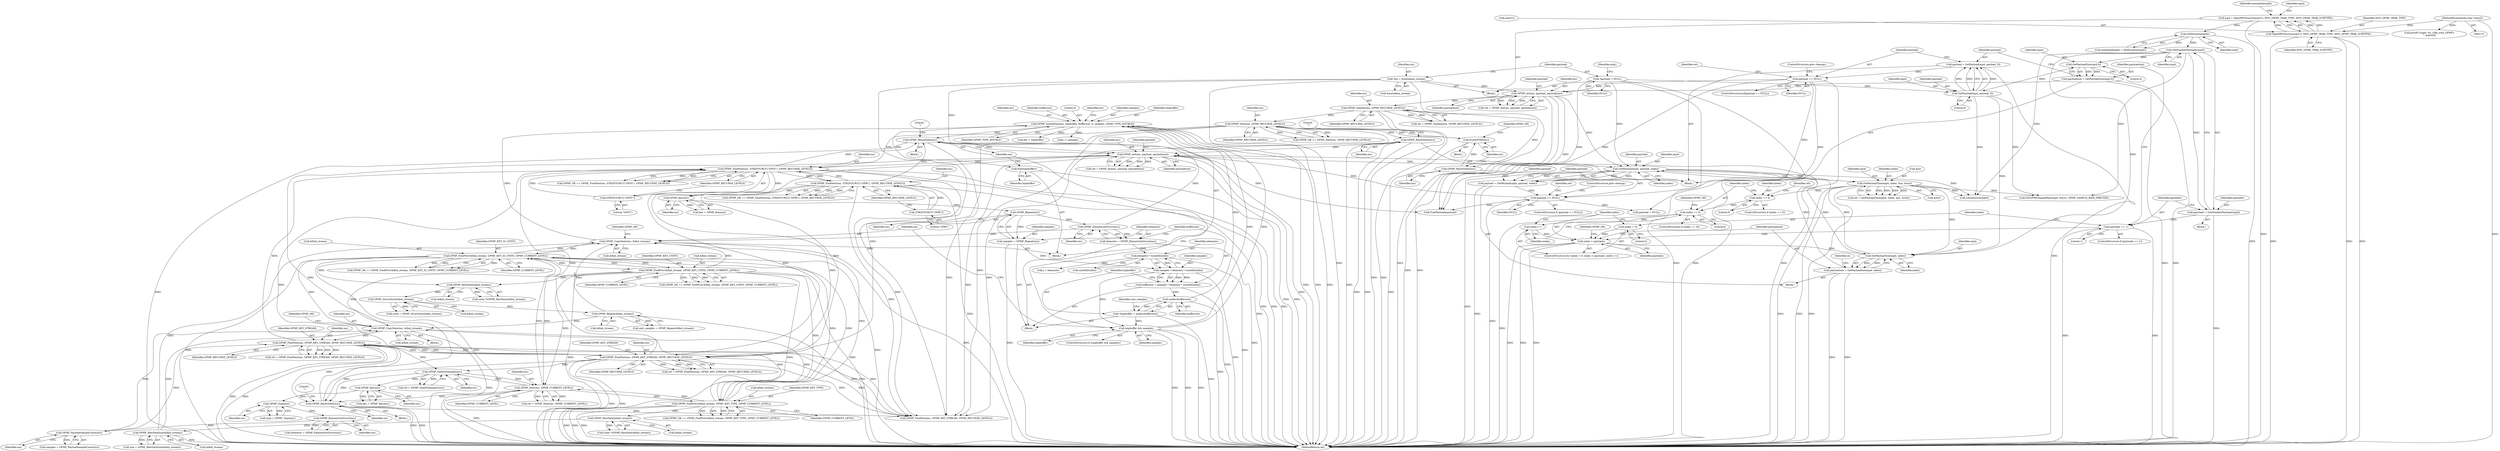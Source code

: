 digraph "0_gpmf-parser_341f12cd5b97ab419e53853ca00176457c9f1681_0@API" {
"1000621" [label="(Call,free(tmpbuffer))"];
"1000576" [label="(Call,GPMF_ScaledData(ms, tmpbuffer, buffersize, 0, samples, GPMF_TYPE_DOUBLE))"];
"1000510" [label="(Call,GPMF_CopyState(ms, &find_stream))"];
"1000476" [label="(Call,GPMF_ElementsInStruct(ms))"];
"1000471" [label="(Call,GPMF_Repeat(ms))"];
"1000466" [label="(Call,GPMF_Key(ms))"];
"1000457" [label="(Call,GPMF_FindNext(ms, STR2FOURCC(\"GPRI\"), GPMF_RECURSE_LEVELS))"];
"1000450" [label="(Call,GPMF_FindNext(ms, STR2FOURCC(\"GPS5\"), GPMF_RECURSE_LEVELS))"];
"1000283" [label="(Call,GPMF_Init(ms, payload, payloadsize))"];
"1000125" [label="(Call,*ms = &metadata_stream)"];
"1000228" [label="(Call,GPMF_ResetState(ms))"];
"1000225" [label="(Call,GPMF_Next(ms, GPMF_RECURSE_LEVELS))"];
"1000221" [label="(Call,PrintGPMF(ms))"];
"1000217" [label="(Call,GPMF_ResetState(ms))"];
"1000206" [label="(Call,GPMF_Validate(ms, GPMF_RECURSE_LEVELS))"];
"1000195" [label="(Call,GPMF_Init(ms, payload, payloadsize))"];
"1000189" [label="(Call,payload == NULL)"];
"1000182" [label="(Call,payload = GetPayload(mp4, payload, 0))"];
"1000184" [label="(Call,GetPayload(mp4, payload, 0))"];
"1000179" [label="(Call,GetPayloadSize(mp4,0))"];
"1000169" [label="(Call,GetNumberPayloads(mp4))"];
"1000158" [label="(Call,GetDuration(mp4))"];
"1000148" [label="(Call,mp4 = OpenMP4Source(argv[1], MOV_GPMF_TRAK_TYPE, MOV_GPMF_TRAK_SUBTYPE))"];
"1000150" [label="(Call,OpenMP4Source(argv[1], MOV_GPMF_TRAK_TYPE, MOV_GPMF_TRAK_SUBTYPE))"];
"1000117" [label="(MethodParameterIn,char *argv[])"];
"1000131" [label="(Call,*payload = NULL)"];
"1000177" [label="(Call,payloadsize = GetPayloadSize(mp4,0))"];
"1000623" [label="(Call,GPMF_ResetState(ms))"];
"1000437" [label="(Call,GPMF_ResetState(ms))"];
"1000310" [label="(Call,GPMF_SeekToSamples(ms))"];
"1000421" [label="(Call,GPMF_FindNext(ms, GPMF_KEY_STREAM, GPMF_RECURSE_LEVELS))"];
"1000335" [label="(Call,GPMF_PayloadSampleCount(ms))"];
"1000330" [label="(Call,GPMF_ElementsInStruct(ms))"];
"1000325" [label="(Call,GPMF_Type(ms))"];
"1000320" [label="(Call,GPMF_Key(ms))"];
"1000350" [label="(Call,GPMF_CopyState(ms, &find_stream))"];
"1000547" [label="(Call,GPMF_Repeat(&find_stream))"];
"1000542" [label="(Call,GPMF_StructSize(&find_stream))"];
"1000536" [label="(Call,GPMF_RawData(&find_stream))"];
"1000518" [label="(Call,GPMF_FindPrev(&find_stream, GPMF_KEY_SI_UNITS, GPMF_CURRENT_LEVEL))"];
"1000525" [label="(Call,GPMF_FindPrev(&find_stream, GPMF_KEY_UNITS, GPMF_CURRENT_LEVEL))"];
"1000434" [label="(Call,GPMF_Next(ms, GPMF_CURRENT_LEVEL))"];
"1000357" [label="(Call,GPMF_FindPrev(&find_stream, GPMF_KEY_TYPE, GPMF_CURRENT_LEVEL))"];
"1000375" [label="(Call,GPMF_RawDataSize(&find_stream))"];
"1000369" [label="(Call,GPMF_RawData(&find_stream))"];
"1000299" [label="(Call,GPMF_FindNext(ms, GPMF_KEY_STREAM, GPMF_RECURSE_LEVELS))"];
"1000263" [label="(Call,payload == NULL)"];
"1000256" [label="(Call,payload = GetPayload(mp4, payload, index))"];
"1000258" [label="(Call,GetPayload(mp4, payload, index))"];
"1000245" [label="(Call,GetPayloadSize(mp4, index))"];
"1000269" [label="(Call,GetPayloadTime(mp4, index, &in, &out))"];
"1000236" [label="(Call,index < payloads)"];
"1000239" [label="(Call,index++)"];
"1000442" [label="(Call,index == 0)"];
"1000293" [label="(Call,index == 0)"];
"1000233" [label="(Call,index = 0)"];
"1000172" [label="(Call,payloads == 1)"];
"1000167" [label="(Call,payloads = GetNumberPayloads(mp4))"];
"1000243" [label="(Call,payloadsize = GetPayloadSize(mp4, index))"];
"1000452" [label="(Call,STR2FOURCC(\"GPS5\"))"];
"1000459" [label="(Call,STR2FOURCC(\"GPRI\"))"];
"1000504" [label="(Call,tmpbuffer && samples)"];
"1000490" [label="(Call,*tmpbuffer = malloc(buffersize))"];
"1000492" [label="(Call,malloc(buffersize))"];
"1000479" [label="(Call,buffersize = samples * elements * sizeof(double))"];
"1000481" [label="(Call,samples * elements * sizeof(double))"];
"1000469" [label="(Call,samples = GPMF_Repeat(ms))"];
"1000483" [label="(Call,elements * sizeof(double))"];
"1000474" [label="(Call,elements = GPMF_ElementsInStruct(ms))"];
"1000283" [label="(Call,GPMF_Init(ms, payload, payloadsize))"];
"1000227" [label="(Identifier,GPMF_RECURSE_LEVELS)"];
"1000576" [label="(Call,GPMF_ScaledData(ms, tmpbuffer, buffersize, 0, samples, GPMF_TYPE_DOUBLE))"];
"1000224" [label="(Identifier,GPMF_OK)"];
"1000204" [label="(Call,ret = GPMF_Validate(ms, GPMF_RECURSE_LEVELS))"];
"1000133" [label="(Identifier,NULL)"];
"1000177" [label="(Call,payloadsize = GetPayloadSize(mp4,0))"];
"1000241" [label="(Block,)"];
"1000438" [label="(Identifier,ms)"];
"1000629" [label="(Identifier,GPMF_OK)"];
"1000226" [label="(Identifier,ms)"];
"1000491" [label="(Identifier,tmpbuffer)"];
"1000443" [label="(Identifier,index)"];
"1000523" [label="(Call,GPMF_OK == GPMF_FindPrev(&find_stream, GPMF_KEY_UNITS, GPMF_CURRENT_LEVEL))"];
"1000507" [label="(Block,)"];
"1000118" [label="(Block,)"];
"1000367" [label="(Call,(char *)GPMF_RawData(&find_stream))"];
"1000536" [label="(Call,GPMF_RawData(&find_stream))"];
"1000623" [label="(Call,GPMF_ResetState(ms))"];
"1000492" [label="(Call,malloc(buffersize))"];
"1000264" [label="(Identifier,payload)"];
"1000458" [label="(Identifier,ms)"];
"1000663" [label="(Call,payload = NULL)"];
"1000484" [label="(Identifier,elements)"];
"1000257" [label="(Identifier,payload)"];
"1000503" [label="(ControlStructure,if (tmpbuffer && samples))"];
"1000357" [label="(Call,GPMF_FindPrev(&find_stream, GPMF_KEY_TYPE, GPMF_CURRENT_LEVEL))"];
"1000335" [label="(Call,GPMF_PayloadSampleCount(ms))"];
"1000630" [label="(Call,GPMF_FindNext(ms, GPMF_KEY_STREAM, GPMF_RECURSE_LEVELS))"];
"1000187" [label="(Literal,0)"];
"1000250" [label="(Identifier,in)"];
"1000272" [label="(Call,&in)"];
"1000369" [label="(Call,GPMF_RawData(&find_stream))"];
"1000604" [label="(Call,j < elements)"];
"1000442" [label="(Call,index == 0)"];
"1000547" [label="(Call,GPMF_Repeat(&find_stream))"];
"1000127" [label="(Call,&metadata_stream)"];
"1000183" [label="(Identifier,payload)"];
"1000510" [label="(Call,GPMF_CopyState(ms, &find_stream))"];
"1000472" [label="(Identifier,ms)"];
"1000302" [label="(Identifier,GPMF_RECURSE_LEVELS)"];
"1000375" [label="(Call,GPMF_RawDataSize(&find_stream))"];
"1000548" [label="(Call,&find_stream)"];
"1000301" [label="(Identifier,GPMF_KEY_STREAM)"];
"1000233" [label="(Call,index = 0)"];
"1000432" [label="(Call,ret = GPMF_Next(ms, GPMF_CURRENT_LEVEL))"];
"1000139" [label="(Call,printf(\"usage: %s <file_with_GPMF>\n\", argv[0]))"];
"1000260" [label="(Identifier,payload)"];
"1000519" [label="(Call,&find_stream)"];
"1000175" [label="(Block,)"];
"1000624" [label="(Identifier,ms)"];
"1000298" [label="(Identifier,ret)"];
"1000180" [label="(Identifier,mp4)"];
"1000497" [label="(Identifier,unit_samples)"];
"1000297" [label="(Call,ret = GPMF_FindNext(ms, GPMF_KEY_STREAM, GPMF_RECURSE_LEVELS))"];
"1000450" [label="(Call,GPMF_FindNext(ms, STR2FOURCC(\"GPS5\"), GPMF_RECURSE_LEVELS))"];
"1000132" [label="(Identifier,payload)"];
"1000268" [label="(Identifier,ret)"];
"1000325" [label="(Call,GPMF_Type(ms))"];
"1000434" [label="(Call,GPMF_Next(ms, GPMF_CURRENT_LEVEL))"];
"1000225" [label="(Call,GPMF_Next(ms, GPMF_RECURSE_LEVELS))"];
"1000308" [label="(Call,ret = GPMF_SeekToSamples(ms))"];
"1000188" [label="(ControlStructure,if(payload == NULL))"];
"1000355" [label="(Call,GPMF_OK == GPMF_FindPrev(&find_stream, GPMF_KEY_TYPE, GPMF_CURRENT_LEVEL))"];
"1000172" [label="(Call,payloads == 1)"];
"1000246" [label="(Identifier,mp4)"];
"1000179" [label="(Call,GetPayloadSize(mp4,0))"];
"1000506" [label="(Identifier,samples)"];
"1000181" [label="(Literal,0)"];
"1000222" [label="(Identifier,ms)"];
"1000131" [label="(Call,*payload = NULL)"];
"1000270" [label="(Identifier,mp4)"];
"1000185" [label="(Identifier,mp4)"];
"1000423" [label="(Identifier,GPMF_KEY_STREAM)"];
"1000460" [label="(Literal,\"GPRI\")"];
"1000361" [label="(Identifier,GPMF_CURRENT_LEVEL)"];
"1000258" [label="(Call,GetPayload(mp4, payload, index))"];
"1000173" [label="(Identifier,payloads)"];
"1000299" [label="(Call,GPMF_FindNext(ms, GPMF_KEY_STREAM, GPMF_RECURSE_LEVELS))"];
"1000330" [label="(Call,GPMF_ElementsInStruct(ms))"];
"1000526" [label="(Call,&find_stream)"];
"1000194" [label="(Identifier,ret)"];
"1000649" [label="(Call,GetGPMFSampleRate(mp4, fourcc, GPMF_SAMPLE_RATE_PRECISE))"];
"1000336" [label="(Identifier,ms)"];
"1000265" [label="(Identifier,NULL)"];
"1000517" [label="(Identifier,GPMF_OK)"];
"1000168" [label="(Identifier,payloads)"];
"1000542" [label="(Call,GPMF_StructSize(&find_stream))"];
"1000480" [label="(Identifier,buffersize)"];
"1000286" [label="(Identifier,payloadsize)"];
"1000424" [label="(Identifier,GPMF_RECURSE_LEVELS)"];
"1000470" [label="(Identifier,samples)"];
"1000333" [label="(Call,samples = GPMF_PayloadSampleCount(ms))"];
"1000159" [label="(Identifier,mp4)"];
"1000198" [label="(Identifier,payloadsize)"];
"1000191" [label="(Identifier,NULL)"];
"1000537" [label="(Call,&find_stream)"];
"1000261" [label="(Identifier,index)"];
"1000505" [label="(Identifier,tmpbuffer)"];
"1000217" [label="(Call,GPMF_ResetState(ms))"];
"1000485" [label="(Call,sizeof(double))"];
"1000157" [label="(Identifier,metadatalength)"];
"1000419" [label="(Call,ret = GPMF_FindNext(ms, GPMF_KEY_STREAM, GPMF_RECURSE_LEVELS))"];
"1000229" [label="(Identifier,ms)"];
"1000259" [label="(Identifier,mp4)"];
"1000577" [label="(Identifier,ms)"];
"1000117" [label="(MethodParameterIn,char *argv[])"];
"1000189" [label="(Call,payload == NULL)"];
"1000376" [label="(Call,&find_stream)"];
"1000579" [label="(Identifier,buffersize)"];
"1000235" [label="(Literal,0)"];
"1000323" [label="(Call,type = GPMF_Type(ms))"];
"1000284" [label="(Identifier,ms)"];
"1000245" [label="(Call,GetPayloadSize(mp4, index))"];
"1000326" [label="(Identifier,ms)"];
"1000352" [label="(Call,&find_stream)"];
"1000437" [label="(Call,GPMF_ResetState(ms))"];
"1000148" [label="(Call,mp4 = OpenMP4Source(argv[1], MOV_GPMF_TRAK_TYPE, MOV_GPMF_TRAK_SUBTYPE))"];
"1000228" [label="(Call,GPMF_ResetState(ms))"];
"1000350" [label="(Call,GPMF_CopyState(ms, &find_stream))"];
"1000300" [label="(Identifier,ms)"];
"1000232" [label="(ControlStructure,for (index = 0; index < payloads; index++))"];
"1000511" [label="(Identifier,ms)"];
"1000154" [label="(Identifier,MOV_GPMF_TRAK_TYPE)"];
"1000543" [label="(Call,&find_stream)"];
"1000448" [label="(Call,GPMF_OK == GPMF_FindNext(ms, STR2FOURCC(\"GPS5\"), GPMF_RECURSE_LEVELS))"];
"1000474" [label="(Call,elements = GPMF_ElementsInStruct(ms))"];
"1000444" [label="(Literal,0)"];
"1000451" [label="(Identifier,ms)"];
"1000582" [label="(Identifier,GPMF_TYPE_DOUBLE)"];
"1000540" [label="(Call,ssize = GPMF_StructSize(&find_stream))"];
"1000151" [label="(Call,argv[1])"];
"1000459" [label="(Call,STR2FOURCC(\"GPRI\"))"];
"1000169" [label="(Call,GetNumberPayloads(mp4))"];
"1000263" [label="(Call,payload == NULL)"];
"1000493" [label="(Identifier,buffersize)"];
"1000190" [label="(Identifier,payload)"];
"1000452" [label="(Call,STR2FOURCC(\"GPS5\"))"];
"1000267" [label="(Call,ret = GetPayloadTime(mp4, index, &in, &out))"];
"1000440" [label="(Literal,\"\n\")"];
"1000455" [label="(Call,GPMF_OK == GPMF_FindNext(ms, STR2FOURCC(\"GPRI\"), GPMF_RECURSE_LEVELS))"];
"1000461" [label="(Identifier,GPMF_RECURSE_LEVELS)"];
"1000476" [label="(Call,GPMF_ElementsInStruct(ms))"];
"1000285" [label="(Identifier,payload)"];
"1000626" [label="(Literal,\"\n\")"];
"1000186" [label="(Identifier,payload)"];
"1000184" [label="(Call,GetPayload(mp4, payload, 0))"];
"1000525" [label="(Call,GPMF_FindPrev(&find_stream, GPMF_KEY_UNITS, GPMF_CURRENT_LEVEL))"];
"1000435" [label="(Identifier,ms)"];
"1000195" [label="(Call,GPMF_Init(ms, payload, payloadsize))"];
"1000583" [label="(Call,ptr = tmpbuffer)"];
"1000155" [label="(Identifier,MOV_GPMF_TRAK_SUBTYPE)"];
"1000534" [label="(Call,(char *)GPMF_RawData(&find_stream))"];
"1000521" [label="(Identifier,GPMF_KEY_SI_UNITS)"];
"1000292" [label="(ControlStructure,if (index == 0))"];
"1000269" [label="(Call,GetPayloadTime(mp4, index, &in, &out))"];
"1000266" [label="(ControlStructure,goto cleanup;)"];
"1000240" [label="(Identifier,index)"];
"1000441" [label="(ControlStructure,if (index == 0))"];
"1000234" [label="(Identifier,index)"];
"1000197" [label="(Identifier,payload)"];
"1000126" [label="(Identifier,ms)"];
"1000475" [label="(Identifier,elements)"];
"1000666" [label="(Call,CloseSource(mp4))"];
"1000318" [label="(Call,key = GPMF_Key(ms))"];
"1000244" [label="(Identifier,payloadsize)"];
"1000170" [label="(Identifier,mp4)"];
"1000351" [label="(Identifier,ms)"];
"1000490" [label="(Call,*tmpbuffer = malloc(buffersize))"];
"1000516" [label="(Call,GPMF_OK == GPMF_FindPrev(&find_stream, GPMF_KEY_SI_UNITS, GPMF_CURRENT_LEVEL))"];
"1000522" [label="(Identifier,GPMF_CURRENT_LEVEL)"];
"1000483" [label="(Call,elements * sizeof(double))"];
"1000518" [label="(Call,GPMF_FindPrev(&find_stream, GPMF_KEY_SI_UNITS, GPMF_CURRENT_LEVEL))"];
"1000196" [label="(Identifier,ms)"];
"1000158" [label="(Call,GetDuration(mp4))"];
"1000271" [label="(Identifier,index)"];
"1000149" [label="(Identifier,mp4)"];
"1000238" [label="(Identifier,payloads)"];
"1000479" [label="(Call,buffersize = samples * elements * sizeof(double))"];
"1000293" [label="(Call,index == 0)"];
"1000661" [label="(Call,FreePayload(payload))"];
"1000223" [label="(Call,GPMF_OK == GPMF_Next(ms, GPMF_RECURSE_LEVELS))"];
"1000445" [label="(Block,)"];
"1000545" [label="(Call,unit_samples = GPMF_Repeat(&find_stream))"];
"1000467" [label="(Identifier,ms)"];
"1000471" [label="(Call,GPMF_Repeat(ms))"];
"1000193" [label="(Call,ret = GPMF_Init(ms, payload, payloadsize))"];
"1000449" [label="(Identifier,GPMF_OK)"];
"1000590" [label="(Call,i < samples)"];
"1000512" [label="(Call,&find_stream)"];
"1000207" [label="(Identifier,ms)"];
"1000320" [label="(Call,GPMF_Key(ms))"];
"1000262" [label="(ControlStructure,if (payload == NULL))"];
"1000294" [label="(Identifier,index)"];
"1000529" [label="(Identifier,GPMF_CURRENT_LEVEL)"];
"1000464" [label="(Call,key = GPMF_Key(ms))"];
"1000580" [label="(Literal,0)"];
"1000192" [label="(ControlStructure,goto cleanup;)"];
"1000156" [label="(Call,metadatalength = GetDuration(mp4))"];
"1000477" [label="(Identifier,ms)"];
"1000239" [label="(Call,index++)"];
"1000348" [label="(Block,)"];
"1000321" [label="(Identifier,ms)"];
"1000670" [label="(MethodReturn,int)"];
"1000220" [label="(Block,)"];
"1000584" [label="(Identifier,ptr)"];
"1000150" [label="(Call,OpenMP4Source(argv[1], MOV_GPMF_TRAK_TYPE, MOV_GPMF_TRAK_SUBTYPE))"];
"1000469" [label="(Call,samples = GPMF_Repeat(ms))"];
"1000454" [label="(Identifier,GPMF_RECURSE_LEVELS)"];
"1000218" [label="(Identifier,ms)"];
"1000436" [label="(Identifier,GPMF_CURRENT_LEVEL)"];
"1000581" [label="(Identifier,samples)"];
"1000295" [label="(Literal,0)"];
"1000296" [label="(Block,)"];
"1000125" [label="(Call,*ms = &metadata_stream)"];
"1000247" [label="(Identifier,index)"];
"1000182" [label="(Call,payload = GetPayload(mp4, payload, 0))"];
"1000174" [label="(Literal,1)"];
"1000578" [label="(Identifier,tmpbuffer)"];
"1000164" [label="(Block,)"];
"1000622" [label="(Identifier,tmpbuffer)"];
"1000256" [label="(Call,payload = GetPayload(mp4, payload, index))"];
"1000453" [label="(Literal,\"GPS5\")"];
"1000171" [label="(ControlStructure,if (payloads == 1))"];
"1000311" [label="(Identifier,ms)"];
"1000457" [label="(Call,GPMF_FindNext(ms, STR2FOURCC(\"GPRI\"), GPMF_RECURSE_LEVELS))"];
"1000178" [label="(Identifier,payloadsize)"];
"1000281" [label="(Call,ret = GPMF_Init(ms, payload, payloadsize))"];
"1000236" [label="(Call,index < payloads)"];
"1000328" [label="(Call,elements = GPMF_ElementsInStruct(ms))"];
"1000621" [label="(Call,free(tmpbuffer))"];
"1000466" [label="(Call,GPMF_Key(ms))"];
"1000370" [label="(Call,&find_stream)"];
"1000356" [label="(Identifier,GPMF_OK)"];
"1000528" [label="(Identifier,GPMF_KEY_UNITS)"];
"1000358" [label="(Call,&find_stream)"];
"1000231" [label="(Literal,\"\n\")"];
"1000221" [label="(Call,PrintGPMF(ms))"];
"1000373" [label="(Call,size = GPMF_RawDataSize(&find_stream))"];
"1000237" [label="(Identifier,index)"];
"1000206" [label="(Call,GPMF_Validate(ms, GPMF_RECURSE_LEVELS))"];
"1000331" [label="(Identifier,ms)"];
"1000482" [label="(Identifier,samples)"];
"1000243" [label="(Call,payloadsize = GetPayloadSize(mp4, index))"];
"1000504" [label="(Call,tmpbuffer && samples)"];
"1000421" [label="(Call,GPMF_FindNext(ms, GPMF_KEY_STREAM, GPMF_RECURSE_LEVELS))"];
"1000360" [label="(Identifier,GPMF_KEY_TYPE)"];
"1000422" [label="(Identifier,ms)"];
"1000208" [label="(Identifier,GPMF_RECURSE_LEVELS)"];
"1000462" [label="(Block,)"];
"1000481" [label="(Call,samples * elements * sizeof(double))"];
"1000167" [label="(Call,payloads = GetNumberPayloads(mp4))"];
"1000274" [label="(Call,&out)"];
"1000310" [label="(Call,GPMF_SeekToSamples(ms))"];
"1000136" [label="(Identifier,argc)"];
"1000621" -> "1000507"  [label="AST: "];
"1000621" -> "1000622"  [label="CFG: "];
"1000622" -> "1000621"  [label="AST: "];
"1000624" -> "1000621"  [label="CFG: "];
"1000621" -> "1000670"  [label="DDG: "];
"1000576" -> "1000621"  [label="DDG: "];
"1000576" -> "1000507"  [label="AST: "];
"1000576" -> "1000582"  [label="CFG: "];
"1000577" -> "1000576"  [label="AST: "];
"1000578" -> "1000576"  [label="AST: "];
"1000579" -> "1000576"  [label="AST: "];
"1000580" -> "1000576"  [label="AST: "];
"1000581" -> "1000576"  [label="AST: "];
"1000582" -> "1000576"  [label="AST: "];
"1000584" -> "1000576"  [label="CFG: "];
"1000576" -> "1000670"  [label="DDG: "];
"1000576" -> "1000670"  [label="DDG: "];
"1000576" -> "1000670"  [label="DDG: "];
"1000510" -> "1000576"  [label="DDG: "];
"1000504" -> "1000576"  [label="DDG: "];
"1000504" -> "1000576"  [label="DDG: "];
"1000492" -> "1000576"  [label="DDG: "];
"1000576" -> "1000583"  [label="DDG: "];
"1000576" -> "1000590"  [label="DDG: "];
"1000576" -> "1000623"  [label="DDG: "];
"1000510" -> "1000507"  [label="AST: "];
"1000510" -> "1000512"  [label="CFG: "];
"1000511" -> "1000510"  [label="AST: "];
"1000512" -> "1000510"  [label="AST: "];
"1000517" -> "1000510"  [label="CFG: "];
"1000510" -> "1000670"  [label="DDG: "];
"1000476" -> "1000510"  [label="DDG: "];
"1000547" -> "1000510"  [label="DDG: "];
"1000375" -> "1000510"  [label="DDG: "];
"1000518" -> "1000510"  [label="DDG: "];
"1000357" -> "1000510"  [label="DDG: "];
"1000525" -> "1000510"  [label="DDG: "];
"1000510" -> "1000518"  [label="DDG: "];
"1000476" -> "1000474"  [label="AST: "];
"1000476" -> "1000477"  [label="CFG: "];
"1000477" -> "1000476"  [label="AST: "];
"1000474" -> "1000476"  [label="CFG: "];
"1000476" -> "1000474"  [label="DDG: "];
"1000471" -> "1000476"  [label="DDG: "];
"1000476" -> "1000623"  [label="DDG: "];
"1000471" -> "1000469"  [label="AST: "];
"1000471" -> "1000472"  [label="CFG: "];
"1000472" -> "1000471"  [label="AST: "];
"1000469" -> "1000471"  [label="CFG: "];
"1000471" -> "1000469"  [label="DDG: "];
"1000466" -> "1000471"  [label="DDG: "];
"1000466" -> "1000464"  [label="AST: "];
"1000466" -> "1000467"  [label="CFG: "];
"1000467" -> "1000466"  [label="AST: "];
"1000464" -> "1000466"  [label="CFG: "];
"1000466" -> "1000464"  [label="DDG: "];
"1000457" -> "1000466"  [label="DDG: "];
"1000450" -> "1000466"  [label="DDG: "];
"1000457" -> "1000455"  [label="AST: "];
"1000457" -> "1000461"  [label="CFG: "];
"1000458" -> "1000457"  [label="AST: "];
"1000459" -> "1000457"  [label="AST: "];
"1000461" -> "1000457"  [label="AST: "];
"1000455" -> "1000457"  [label="CFG: "];
"1000457" -> "1000670"  [label="DDG: "];
"1000457" -> "1000670"  [label="DDG: "];
"1000457" -> "1000299"  [label="DDG: "];
"1000457" -> "1000450"  [label="DDG: "];
"1000457" -> "1000455"  [label="DDG: "];
"1000457" -> "1000455"  [label="DDG: "];
"1000457" -> "1000455"  [label="DDG: "];
"1000450" -> "1000457"  [label="DDG: "];
"1000450" -> "1000457"  [label="DDG: "];
"1000459" -> "1000457"  [label="DDG: "];
"1000457" -> "1000623"  [label="DDG: "];
"1000457" -> "1000630"  [label="DDG: "];
"1000450" -> "1000448"  [label="AST: "];
"1000450" -> "1000454"  [label="CFG: "];
"1000451" -> "1000450"  [label="AST: "];
"1000452" -> "1000450"  [label="AST: "];
"1000454" -> "1000450"  [label="AST: "];
"1000448" -> "1000450"  [label="CFG: "];
"1000450" -> "1000670"  [label="DDG: "];
"1000450" -> "1000670"  [label="DDG: "];
"1000450" -> "1000299"  [label="DDG: "];
"1000450" -> "1000448"  [label="DDG: "];
"1000450" -> "1000448"  [label="DDG: "];
"1000450" -> "1000448"  [label="DDG: "];
"1000283" -> "1000450"  [label="DDG: "];
"1000437" -> "1000450"  [label="DDG: "];
"1000452" -> "1000450"  [label="DDG: "];
"1000225" -> "1000450"  [label="DDG: "];
"1000421" -> "1000450"  [label="DDG: "];
"1000299" -> "1000450"  [label="DDG: "];
"1000450" -> "1000623"  [label="DDG: "];
"1000450" -> "1000630"  [label="DDG: "];
"1000283" -> "1000281"  [label="AST: "];
"1000283" -> "1000286"  [label="CFG: "];
"1000284" -> "1000283"  [label="AST: "];
"1000285" -> "1000283"  [label="AST: "];
"1000286" -> "1000283"  [label="AST: "];
"1000281" -> "1000283"  [label="CFG: "];
"1000283" -> "1000670"  [label="DDG: "];
"1000283" -> "1000670"  [label="DDG: "];
"1000283" -> "1000258"  [label="DDG: "];
"1000283" -> "1000281"  [label="DDG: "];
"1000283" -> "1000281"  [label="DDG: "];
"1000283" -> "1000281"  [label="DDG: "];
"1000125" -> "1000283"  [label="DDG: "];
"1000228" -> "1000283"  [label="DDG: "];
"1000623" -> "1000283"  [label="DDG: "];
"1000437" -> "1000283"  [label="DDG: "];
"1000263" -> "1000283"  [label="DDG: "];
"1000243" -> "1000283"  [label="DDG: "];
"1000283" -> "1000299"  [label="DDG: "];
"1000283" -> "1000630"  [label="DDG: "];
"1000283" -> "1000661"  [label="DDG: "];
"1000125" -> "1000118"  [label="AST: "];
"1000125" -> "1000127"  [label="CFG: "];
"1000126" -> "1000125"  [label="AST: "];
"1000127" -> "1000125"  [label="AST: "];
"1000132" -> "1000125"  [label="CFG: "];
"1000125" -> "1000670"  [label="DDG: "];
"1000125" -> "1000670"  [label="DDG: "];
"1000125" -> "1000195"  [label="DDG: "];
"1000125" -> "1000630"  [label="DDG: "];
"1000228" -> "1000175"  [label="AST: "];
"1000228" -> "1000229"  [label="CFG: "];
"1000229" -> "1000228"  [label="AST: "];
"1000231" -> "1000228"  [label="CFG: "];
"1000228" -> "1000670"  [label="DDG: "];
"1000228" -> "1000670"  [label="DDG: "];
"1000225" -> "1000228"  [label="DDG: "];
"1000228" -> "1000630"  [label="DDG: "];
"1000225" -> "1000223"  [label="AST: "];
"1000225" -> "1000227"  [label="CFG: "];
"1000226" -> "1000225"  [label="AST: "];
"1000227" -> "1000225"  [label="AST: "];
"1000223" -> "1000225"  [label="CFG: "];
"1000225" -> "1000670"  [label="DDG: "];
"1000225" -> "1000221"  [label="DDG: "];
"1000225" -> "1000223"  [label="DDG: "];
"1000225" -> "1000223"  [label="DDG: "];
"1000221" -> "1000225"  [label="DDG: "];
"1000206" -> "1000225"  [label="DDG: "];
"1000225" -> "1000299"  [label="DDG: "];
"1000225" -> "1000630"  [label="DDG: "];
"1000221" -> "1000220"  [label="AST: "];
"1000221" -> "1000222"  [label="CFG: "];
"1000222" -> "1000221"  [label="AST: "];
"1000224" -> "1000221"  [label="CFG: "];
"1000221" -> "1000670"  [label="DDG: "];
"1000217" -> "1000221"  [label="DDG: "];
"1000217" -> "1000175"  [label="AST: "];
"1000217" -> "1000218"  [label="CFG: "];
"1000218" -> "1000217"  [label="AST: "];
"1000222" -> "1000217"  [label="CFG: "];
"1000206" -> "1000217"  [label="DDG: "];
"1000206" -> "1000204"  [label="AST: "];
"1000206" -> "1000208"  [label="CFG: "];
"1000207" -> "1000206"  [label="AST: "];
"1000208" -> "1000206"  [label="AST: "];
"1000204" -> "1000206"  [label="CFG: "];
"1000206" -> "1000670"  [label="DDG: "];
"1000206" -> "1000670"  [label="DDG: "];
"1000206" -> "1000204"  [label="DDG: "];
"1000206" -> "1000204"  [label="DDG: "];
"1000195" -> "1000206"  [label="DDG: "];
"1000195" -> "1000193"  [label="AST: "];
"1000195" -> "1000198"  [label="CFG: "];
"1000196" -> "1000195"  [label="AST: "];
"1000197" -> "1000195"  [label="AST: "];
"1000198" -> "1000195"  [label="AST: "];
"1000193" -> "1000195"  [label="CFG: "];
"1000195" -> "1000670"  [label="DDG: "];
"1000195" -> "1000670"  [label="DDG: "];
"1000195" -> "1000193"  [label="DDG: "];
"1000195" -> "1000193"  [label="DDG: "];
"1000195" -> "1000193"  [label="DDG: "];
"1000189" -> "1000195"  [label="DDG: "];
"1000177" -> "1000195"  [label="DDG: "];
"1000195" -> "1000258"  [label="DDG: "];
"1000195" -> "1000661"  [label="DDG: "];
"1000189" -> "1000188"  [label="AST: "];
"1000189" -> "1000191"  [label="CFG: "];
"1000190" -> "1000189"  [label="AST: "];
"1000191" -> "1000189"  [label="AST: "];
"1000192" -> "1000189"  [label="CFG: "];
"1000194" -> "1000189"  [label="CFG: "];
"1000189" -> "1000670"  [label="DDG: "];
"1000182" -> "1000189"  [label="DDG: "];
"1000189" -> "1000263"  [label="DDG: "];
"1000189" -> "1000661"  [label="DDG: "];
"1000189" -> "1000663"  [label="DDG: "];
"1000182" -> "1000175"  [label="AST: "];
"1000182" -> "1000184"  [label="CFG: "];
"1000183" -> "1000182"  [label="AST: "];
"1000184" -> "1000182"  [label="AST: "];
"1000190" -> "1000182"  [label="CFG: "];
"1000182" -> "1000670"  [label="DDG: "];
"1000184" -> "1000182"  [label="DDG: "];
"1000184" -> "1000182"  [label="DDG: "];
"1000184" -> "1000182"  [label="DDG: "];
"1000184" -> "1000187"  [label="CFG: "];
"1000185" -> "1000184"  [label="AST: "];
"1000186" -> "1000184"  [label="AST: "];
"1000187" -> "1000184"  [label="AST: "];
"1000179" -> "1000184"  [label="DDG: "];
"1000131" -> "1000184"  [label="DDG: "];
"1000184" -> "1000245"  [label="DDG: "];
"1000184" -> "1000649"  [label="DDG: "];
"1000184" -> "1000666"  [label="DDG: "];
"1000179" -> "1000177"  [label="AST: "];
"1000179" -> "1000181"  [label="CFG: "];
"1000180" -> "1000179"  [label="AST: "];
"1000181" -> "1000179"  [label="AST: "];
"1000177" -> "1000179"  [label="CFG: "];
"1000179" -> "1000177"  [label="DDG: "];
"1000179" -> "1000177"  [label="DDG: "];
"1000169" -> "1000179"  [label="DDG: "];
"1000169" -> "1000167"  [label="AST: "];
"1000169" -> "1000170"  [label="CFG: "];
"1000170" -> "1000169"  [label="AST: "];
"1000167" -> "1000169"  [label="CFG: "];
"1000169" -> "1000167"  [label="DDG: "];
"1000158" -> "1000169"  [label="DDG: "];
"1000169" -> "1000245"  [label="DDG: "];
"1000169" -> "1000649"  [label="DDG: "];
"1000169" -> "1000666"  [label="DDG: "];
"1000158" -> "1000156"  [label="AST: "];
"1000158" -> "1000159"  [label="CFG: "];
"1000159" -> "1000158"  [label="AST: "];
"1000156" -> "1000158"  [label="CFG: "];
"1000158" -> "1000670"  [label="DDG: "];
"1000158" -> "1000156"  [label="DDG: "];
"1000148" -> "1000158"  [label="DDG: "];
"1000148" -> "1000118"  [label="AST: "];
"1000148" -> "1000150"  [label="CFG: "];
"1000149" -> "1000148"  [label="AST: "];
"1000150" -> "1000148"  [label="AST: "];
"1000157" -> "1000148"  [label="CFG: "];
"1000148" -> "1000670"  [label="DDG: "];
"1000150" -> "1000148"  [label="DDG: "];
"1000150" -> "1000148"  [label="DDG: "];
"1000150" -> "1000148"  [label="DDG: "];
"1000150" -> "1000155"  [label="CFG: "];
"1000151" -> "1000150"  [label="AST: "];
"1000154" -> "1000150"  [label="AST: "];
"1000155" -> "1000150"  [label="AST: "];
"1000150" -> "1000670"  [label="DDG: "];
"1000150" -> "1000670"  [label="DDG: "];
"1000150" -> "1000670"  [label="DDG: "];
"1000117" -> "1000150"  [label="DDG: "];
"1000117" -> "1000115"  [label="AST: "];
"1000117" -> "1000670"  [label="DDG: "];
"1000117" -> "1000139"  [label="DDG: "];
"1000131" -> "1000118"  [label="AST: "];
"1000131" -> "1000133"  [label="CFG: "];
"1000132" -> "1000131"  [label="AST: "];
"1000133" -> "1000131"  [label="AST: "];
"1000136" -> "1000131"  [label="CFG: "];
"1000131" -> "1000670"  [label="DDG: "];
"1000131" -> "1000670"  [label="DDG: "];
"1000131" -> "1000258"  [label="DDG: "];
"1000131" -> "1000661"  [label="DDG: "];
"1000177" -> "1000175"  [label="AST: "];
"1000178" -> "1000177"  [label="AST: "];
"1000183" -> "1000177"  [label="CFG: "];
"1000177" -> "1000670"  [label="DDG: "];
"1000177" -> "1000670"  [label="DDG: "];
"1000623" -> "1000445"  [label="AST: "];
"1000623" -> "1000624"  [label="CFG: "];
"1000624" -> "1000623"  [label="AST: "];
"1000626" -> "1000623"  [label="CFG: "];
"1000623" -> "1000670"  [label="DDG: "];
"1000623" -> "1000670"  [label="DDG: "];
"1000623" -> "1000630"  [label="DDG: "];
"1000437" -> "1000296"  [label="AST: "];
"1000437" -> "1000438"  [label="CFG: "];
"1000438" -> "1000437"  [label="AST: "];
"1000440" -> "1000437"  [label="CFG: "];
"1000437" -> "1000670"  [label="DDG: "];
"1000437" -> "1000670"  [label="DDG: "];
"1000310" -> "1000437"  [label="DDG: "];
"1000421" -> "1000437"  [label="DDG: "];
"1000299" -> "1000437"  [label="DDG: "];
"1000434" -> "1000437"  [label="DDG: "];
"1000437" -> "1000630"  [label="DDG: "];
"1000310" -> "1000308"  [label="AST: "];
"1000310" -> "1000311"  [label="CFG: "];
"1000311" -> "1000310"  [label="AST: "];
"1000308" -> "1000310"  [label="CFG: "];
"1000310" -> "1000308"  [label="DDG: "];
"1000421" -> "1000310"  [label="DDG: "];
"1000299" -> "1000310"  [label="DDG: "];
"1000434" -> "1000310"  [label="DDG: "];
"1000310" -> "1000320"  [label="DDG: "];
"1000310" -> "1000434"  [label="DDG: "];
"1000421" -> "1000419"  [label="AST: "];
"1000421" -> "1000424"  [label="CFG: "];
"1000422" -> "1000421"  [label="AST: "];
"1000423" -> "1000421"  [label="AST: "];
"1000424" -> "1000421"  [label="AST: "];
"1000419" -> "1000421"  [label="CFG: "];
"1000421" -> "1000670"  [label="DDG: "];
"1000421" -> "1000670"  [label="DDG: "];
"1000421" -> "1000299"  [label="DDG: "];
"1000421" -> "1000299"  [label="DDG: "];
"1000421" -> "1000419"  [label="DDG: "];
"1000421" -> "1000419"  [label="DDG: "];
"1000421" -> "1000419"  [label="DDG: "];
"1000335" -> "1000421"  [label="DDG: "];
"1000350" -> "1000421"  [label="DDG: "];
"1000299" -> "1000421"  [label="DDG: "];
"1000299" -> "1000421"  [label="DDG: "];
"1000421" -> "1000630"  [label="DDG: "];
"1000421" -> "1000630"  [label="DDG: "];
"1000335" -> "1000333"  [label="AST: "];
"1000335" -> "1000336"  [label="CFG: "];
"1000336" -> "1000335"  [label="AST: "];
"1000333" -> "1000335"  [label="CFG: "];
"1000335" -> "1000333"  [label="DDG: "];
"1000330" -> "1000335"  [label="DDG: "];
"1000335" -> "1000350"  [label="DDG: "];
"1000330" -> "1000328"  [label="AST: "];
"1000330" -> "1000331"  [label="CFG: "];
"1000331" -> "1000330"  [label="AST: "];
"1000328" -> "1000330"  [label="CFG: "];
"1000330" -> "1000328"  [label="DDG: "];
"1000325" -> "1000330"  [label="DDG: "];
"1000325" -> "1000323"  [label="AST: "];
"1000325" -> "1000326"  [label="CFG: "];
"1000326" -> "1000325"  [label="AST: "];
"1000323" -> "1000325"  [label="CFG: "];
"1000325" -> "1000323"  [label="DDG: "];
"1000320" -> "1000325"  [label="DDG: "];
"1000320" -> "1000318"  [label="AST: "];
"1000320" -> "1000321"  [label="CFG: "];
"1000321" -> "1000320"  [label="AST: "];
"1000318" -> "1000320"  [label="CFG: "];
"1000320" -> "1000318"  [label="DDG: "];
"1000350" -> "1000348"  [label="AST: "];
"1000350" -> "1000352"  [label="CFG: "];
"1000351" -> "1000350"  [label="AST: "];
"1000352" -> "1000350"  [label="AST: "];
"1000356" -> "1000350"  [label="CFG: "];
"1000350" -> "1000670"  [label="DDG: "];
"1000547" -> "1000350"  [label="DDG: "];
"1000375" -> "1000350"  [label="DDG: "];
"1000518" -> "1000350"  [label="DDG: "];
"1000357" -> "1000350"  [label="DDG: "];
"1000525" -> "1000350"  [label="DDG: "];
"1000350" -> "1000357"  [label="DDG: "];
"1000547" -> "1000545"  [label="AST: "];
"1000547" -> "1000548"  [label="CFG: "];
"1000548" -> "1000547"  [label="AST: "];
"1000545" -> "1000547"  [label="CFG: "];
"1000547" -> "1000670"  [label="DDG: "];
"1000547" -> "1000545"  [label="DDG: "];
"1000542" -> "1000547"  [label="DDG: "];
"1000542" -> "1000540"  [label="AST: "];
"1000542" -> "1000543"  [label="CFG: "];
"1000543" -> "1000542"  [label="AST: "];
"1000540" -> "1000542"  [label="CFG: "];
"1000542" -> "1000540"  [label="DDG: "];
"1000536" -> "1000542"  [label="DDG: "];
"1000536" -> "1000534"  [label="AST: "];
"1000536" -> "1000537"  [label="CFG: "];
"1000537" -> "1000536"  [label="AST: "];
"1000534" -> "1000536"  [label="CFG: "];
"1000536" -> "1000534"  [label="DDG: "];
"1000518" -> "1000536"  [label="DDG: "];
"1000525" -> "1000536"  [label="DDG: "];
"1000518" -> "1000516"  [label="AST: "];
"1000518" -> "1000522"  [label="CFG: "];
"1000519" -> "1000518"  [label="AST: "];
"1000521" -> "1000518"  [label="AST: "];
"1000522" -> "1000518"  [label="AST: "];
"1000516" -> "1000518"  [label="CFG: "];
"1000518" -> "1000670"  [label="DDG: "];
"1000518" -> "1000670"  [label="DDG: "];
"1000518" -> "1000670"  [label="DDG: "];
"1000518" -> "1000357"  [label="DDG: "];
"1000518" -> "1000434"  [label="DDG: "];
"1000518" -> "1000516"  [label="DDG: "];
"1000518" -> "1000516"  [label="DDG: "];
"1000518" -> "1000516"  [label="DDG: "];
"1000525" -> "1000518"  [label="DDG: "];
"1000434" -> "1000518"  [label="DDG: "];
"1000357" -> "1000518"  [label="DDG: "];
"1000518" -> "1000525"  [label="DDG: "];
"1000518" -> "1000525"  [label="DDG: "];
"1000525" -> "1000523"  [label="AST: "];
"1000525" -> "1000529"  [label="CFG: "];
"1000526" -> "1000525"  [label="AST: "];
"1000528" -> "1000525"  [label="AST: "];
"1000529" -> "1000525"  [label="AST: "];
"1000523" -> "1000525"  [label="CFG: "];
"1000525" -> "1000670"  [label="DDG: "];
"1000525" -> "1000670"  [label="DDG: "];
"1000525" -> "1000670"  [label="DDG: "];
"1000525" -> "1000357"  [label="DDG: "];
"1000525" -> "1000434"  [label="DDG: "];
"1000525" -> "1000523"  [label="DDG: "];
"1000525" -> "1000523"  [label="DDG: "];
"1000525" -> "1000523"  [label="DDG: "];
"1000434" -> "1000432"  [label="AST: "];
"1000434" -> "1000436"  [label="CFG: "];
"1000435" -> "1000434"  [label="AST: "];
"1000436" -> "1000434"  [label="AST: "];
"1000432" -> "1000434"  [label="CFG: "];
"1000434" -> "1000670"  [label="DDG: "];
"1000434" -> "1000357"  [label="DDG: "];
"1000434" -> "1000432"  [label="DDG: "];
"1000434" -> "1000432"  [label="DDG: "];
"1000357" -> "1000434"  [label="DDG: "];
"1000357" -> "1000355"  [label="AST: "];
"1000357" -> "1000361"  [label="CFG: "];
"1000358" -> "1000357"  [label="AST: "];
"1000360" -> "1000357"  [label="AST: "];
"1000361" -> "1000357"  [label="AST: "];
"1000355" -> "1000357"  [label="CFG: "];
"1000357" -> "1000670"  [label="DDG: "];
"1000357" -> "1000670"  [label="DDG: "];
"1000357" -> "1000670"  [label="DDG: "];
"1000357" -> "1000355"  [label="DDG: "];
"1000357" -> "1000355"  [label="DDG: "];
"1000357" -> "1000355"  [label="DDG: "];
"1000357" -> "1000369"  [label="DDG: "];
"1000375" -> "1000373"  [label="AST: "];
"1000375" -> "1000376"  [label="CFG: "];
"1000376" -> "1000375"  [label="AST: "];
"1000373" -> "1000375"  [label="CFG: "];
"1000375" -> "1000670"  [label="DDG: "];
"1000375" -> "1000373"  [label="DDG: "];
"1000369" -> "1000375"  [label="DDG: "];
"1000369" -> "1000367"  [label="AST: "];
"1000369" -> "1000370"  [label="CFG: "];
"1000370" -> "1000369"  [label="AST: "];
"1000367" -> "1000369"  [label="CFG: "];
"1000369" -> "1000367"  [label="DDG: "];
"1000299" -> "1000297"  [label="AST: "];
"1000299" -> "1000302"  [label="CFG: "];
"1000300" -> "1000299"  [label="AST: "];
"1000301" -> "1000299"  [label="AST: "];
"1000302" -> "1000299"  [label="AST: "];
"1000297" -> "1000299"  [label="CFG: "];
"1000299" -> "1000670"  [label="DDG: "];
"1000299" -> "1000670"  [label="DDG: "];
"1000299" -> "1000297"  [label="DDG: "];
"1000299" -> "1000297"  [label="DDG: "];
"1000299" -> "1000297"  [label="DDG: "];
"1000299" -> "1000630"  [label="DDG: "];
"1000299" -> "1000630"  [label="DDG: "];
"1000263" -> "1000262"  [label="AST: "];
"1000263" -> "1000265"  [label="CFG: "];
"1000264" -> "1000263"  [label="AST: "];
"1000265" -> "1000263"  [label="AST: "];
"1000266" -> "1000263"  [label="CFG: "];
"1000268" -> "1000263"  [label="CFG: "];
"1000263" -> "1000670"  [label="DDG: "];
"1000256" -> "1000263"  [label="DDG: "];
"1000263" -> "1000661"  [label="DDG: "];
"1000263" -> "1000663"  [label="DDG: "];
"1000256" -> "1000241"  [label="AST: "];
"1000256" -> "1000258"  [label="CFG: "];
"1000257" -> "1000256"  [label="AST: "];
"1000258" -> "1000256"  [label="AST: "];
"1000264" -> "1000256"  [label="CFG: "];
"1000256" -> "1000670"  [label="DDG: "];
"1000258" -> "1000256"  [label="DDG: "];
"1000258" -> "1000256"  [label="DDG: "];
"1000258" -> "1000256"  [label="DDG: "];
"1000258" -> "1000261"  [label="CFG: "];
"1000259" -> "1000258"  [label="AST: "];
"1000260" -> "1000258"  [label="AST: "];
"1000261" -> "1000258"  [label="AST: "];
"1000258" -> "1000670"  [label="DDG: "];
"1000245" -> "1000258"  [label="DDG: "];
"1000245" -> "1000258"  [label="DDG: "];
"1000258" -> "1000269"  [label="DDG: "];
"1000258" -> "1000269"  [label="DDG: "];
"1000258" -> "1000666"  [label="DDG: "];
"1000245" -> "1000243"  [label="AST: "];
"1000245" -> "1000247"  [label="CFG: "];
"1000246" -> "1000245"  [label="AST: "];
"1000247" -> "1000245"  [label="AST: "];
"1000243" -> "1000245"  [label="CFG: "];
"1000245" -> "1000243"  [label="DDG: "];
"1000245" -> "1000243"  [label="DDG: "];
"1000269" -> "1000245"  [label="DDG: "];
"1000236" -> "1000245"  [label="DDG: "];
"1000269" -> "1000267"  [label="AST: "];
"1000269" -> "1000274"  [label="CFG: "];
"1000270" -> "1000269"  [label="AST: "];
"1000271" -> "1000269"  [label="AST: "];
"1000272" -> "1000269"  [label="AST: "];
"1000274" -> "1000269"  [label="AST: "];
"1000267" -> "1000269"  [label="CFG: "];
"1000269" -> "1000670"  [label="DDG: "];
"1000269" -> "1000670"  [label="DDG: "];
"1000269" -> "1000670"  [label="DDG: "];
"1000269" -> "1000267"  [label="DDG: "];
"1000269" -> "1000267"  [label="DDG: "];
"1000269" -> "1000267"  [label="DDG: "];
"1000269" -> "1000267"  [label="DDG: "];
"1000269" -> "1000293"  [label="DDG: "];
"1000269" -> "1000649"  [label="DDG: "];
"1000269" -> "1000666"  [label="DDG: "];
"1000236" -> "1000232"  [label="AST: "];
"1000236" -> "1000238"  [label="CFG: "];
"1000237" -> "1000236"  [label="AST: "];
"1000238" -> "1000236"  [label="AST: "];
"1000244" -> "1000236"  [label="CFG: "];
"1000629" -> "1000236"  [label="CFG: "];
"1000236" -> "1000670"  [label="DDG: "];
"1000236" -> "1000670"  [label="DDG: "];
"1000236" -> "1000670"  [label="DDG: "];
"1000239" -> "1000236"  [label="DDG: "];
"1000233" -> "1000236"  [label="DDG: "];
"1000172" -> "1000236"  [label="DDG: "];
"1000239" -> "1000232"  [label="AST: "];
"1000239" -> "1000240"  [label="CFG: "];
"1000240" -> "1000239"  [label="AST: "];
"1000237" -> "1000239"  [label="CFG: "];
"1000442" -> "1000239"  [label="DDG: "];
"1000442" -> "1000441"  [label="AST: "];
"1000442" -> "1000444"  [label="CFG: "];
"1000443" -> "1000442"  [label="AST: "];
"1000444" -> "1000442"  [label="AST: "];
"1000449" -> "1000442"  [label="CFG: "];
"1000240" -> "1000442"  [label="CFG: "];
"1000442" -> "1000670"  [label="DDG: "];
"1000293" -> "1000442"  [label="DDG: "];
"1000293" -> "1000292"  [label="AST: "];
"1000293" -> "1000295"  [label="CFG: "];
"1000294" -> "1000293"  [label="AST: "];
"1000295" -> "1000293"  [label="AST: "];
"1000298" -> "1000293"  [label="CFG: "];
"1000443" -> "1000293"  [label="CFG: "];
"1000233" -> "1000232"  [label="AST: "];
"1000233" -> "1000235"  [label="CFG: "];
"1000234" -> "1000233"  [label="AST: "];
"1000235" -> "1000233"  [label="AST: "];
"1000237" -> "1000233"  [label="CFG: "];
"1000172" -> "1000171"  [label="AST: "];
"1000172" -> "1000174"  [label="CFG: "];
"1000173" -> "1000172"  [label="AST: "];
"1000174" -> "1000172"  [label="AST: "];
"1000178" -> "1000172"  [label="CFG: "];
"1000234" -> "1000172"  [label="CFG: "];
"1000172" -> "1000670"  [label="DDG: "];
"1000172" -> "1000670"  [label="DDG: "];
"1000167" -> "1000172"  [label="DDG: "];
"1000167" -> "1000164"  [label="AST: "];
"1000168" -> "1000167"  [label="AST: "];
"1000173" -> "1000167"  [label="CFG: "];
"1000167" -> "1000670"  [label="DDG: "];
"1000243" -> "1000241"  [label="AST: "];
"1000244" -> "1000243"  [label="AST: "];
"1000250" -> "1000243"  [label="CFG: "];
"1000243" -> "1000670"  [label="DDG: "];
"1000243" -> "1000670"  [label="DDG: "];
"1000452" -> "1000453"  [label="CFG: "];
"1000453" -> "1000452"  [label="AST: "];
"1000454" -> "1000452"  [label="CFG: "];
"1000459" -> "1000460"  [label="CFG: "];
"1000460" -> "1000459"  [label="AST: "];
"1000461" -> "1000459"  [label="CFG: "];
"1000504" -> "1000503"  [label="AST: "];
"1000504" -> "1000505"  [label="CFG: "];
"1000504" -> "1000506"  [label="CFG: "];
"1000505" -> "1000504"  [label="AST: "];
"1000506" -> "1000504"  [label="AST: "];
"1000511" -> "1000504"  [label="CFG: "];
"1000624" -> "1000504"  [label="CFG: "];
"1000504" -> "1000670"  [label="DDG: "];
"1000504" -> "1000670"  [label="DDG: "];
"1000504" -> "1000670"  [label="DDG: "];
"1000490" -> "1000504"  [label="DDG: "];
"1000481" -> "1000504"  [label="DDG: "];
"1000490" -> "1000462"  [label="AST: "];
"1000490" -> "1000492"  [label="CFG: "];
"1000491" -> "1000490"  [label="AST: "];
"1000492" -> "1000490"  [label="AST: "];
"1000497" -> "1000490"  [label="CFG: "];
"1000490" -> "1000670"  [label="DDG: "];
"1000492" -> "1000490"  [label="DDG: "];
"1000492" -> "1000493"  [label="CFG: "];
"1000493" -> "1000492"  [label="AST: "];
"1000492" -> "1000670"  [label="DDG: "];
"1000479" -> "1000492"  [label="DDG: "];
"1000479" -> "1000462"  [label="AST: "];
"1000479" -> "1000481"  [label="CFG: "];
"1000480" -> "1000479"  [label="AST: "];
"1000481" -> "1000479"  [label="AST: "];
"1000491" -> "1000479"  [label="CFG: "];
"1000479" -> "1000670"  [label="DDG: "];
"1000481" -> "1000479"  [label="DDG: "];
"1000481" -> "1000479"  [label="DDG: "];
"1000481" -> "1000483"  [label="CFG: "];
"1000482" -> "1000481"  [label="AST: "];
"1000483" -> "1000481"  [label="AST: "];
"1000481" -> "1000670"  [label="DDG: "];
"1000469" -> "1000481"  [label="DDG: "];
"1000483" -> "1000481"  [label="DDG: "];
"1000469" -> "1000462"  [label="AST: "];
"1000470" -> "1000469"  [label="AST: "];
"1000475" -> "1000469"  [label="CFG: "];
"1000469" -> "1000670"  [label="DDG: "];
"1000483" -> "1000485"  [label="CFG: "];
"1000484" -> "1000483"  [label="AST: "];
"1000485" -> "1000483"  [label="AST: "];
"1000483" -> "1000670"  [label="DDG: "];
"1000474" -> "1000483"  [label="DDG: "];
"1000483" -> "1000604"  [label="DDG: "];
"1000474" -> "1000462"  [label="AST: "];
"1000475" -> "1000474"  [label="AST: "];
"1000480" -> "1000474"  [label="CFG: "];
"1000474" -> "1000670"  [label="DDG: "];
}
